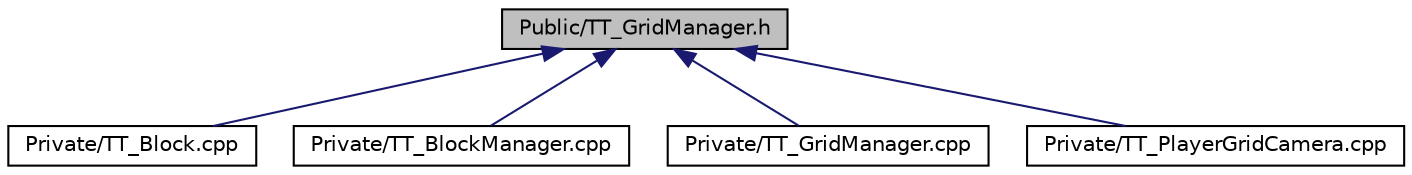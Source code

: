 digraph "Public/TT_GridManager.h"
{
 // LATEX_PDF_SIZE
  edge [fontname="Helvetica",fontsize="10",labelfontname="Helvetica",labelfontsize="10"];
  node [fontname="Helvetica",fontsize="10",shape=record];
  Node4 [label="Public/TT_GridManager.h",height=0.2,width=0.4,color="black", fillcolor="grey75", style="filled", fontcolor="black",tooltip=" "];
  Node4 -> Node5 [dir="back",color="midnightblue",fontsize="10",style="solid"];
  Node5 [label="Private/TT_Block.cpp",height=0.2,width=0.4,color="black", fillcolor="white", style="filled",URL="$_t_t___block_8cpp.html",tooltip=" "];
  Node4 -> Node6 [dir="back",color="midnightblue",fontsize="10",style="solid"];
  Node6 [label="Private/TT_BlockManager.cpp",height=0.2,width=0.4,color="black", fillcolor="white", style="filled",URL="$_t_t___block_manager_8cpp.html",tooltip=" "];
  Node4 -> Node7 [dir="back",color="midnightblue",fontsize="10",style="solid"];
  Node7 [label="Private/TT_GridManager.cpp",height=0.2,width=0.4,color="black", fillcolor="white", style="filled",URL="$_t_t___grid_manager_8cpp.html",tooltip=" "];
  Node4 -> Node8 [dir="back",color="midnightblue",fontsize="10",style="solid"];
  Node8 [label="Private/TT_PlayerGridCamera.cpp",height=0.2,width=0.4,color="black", fillcolor="white", style="filled",URL="$_t_t___player_grid_camera_8cpp.html",tooltip=" "];
}

